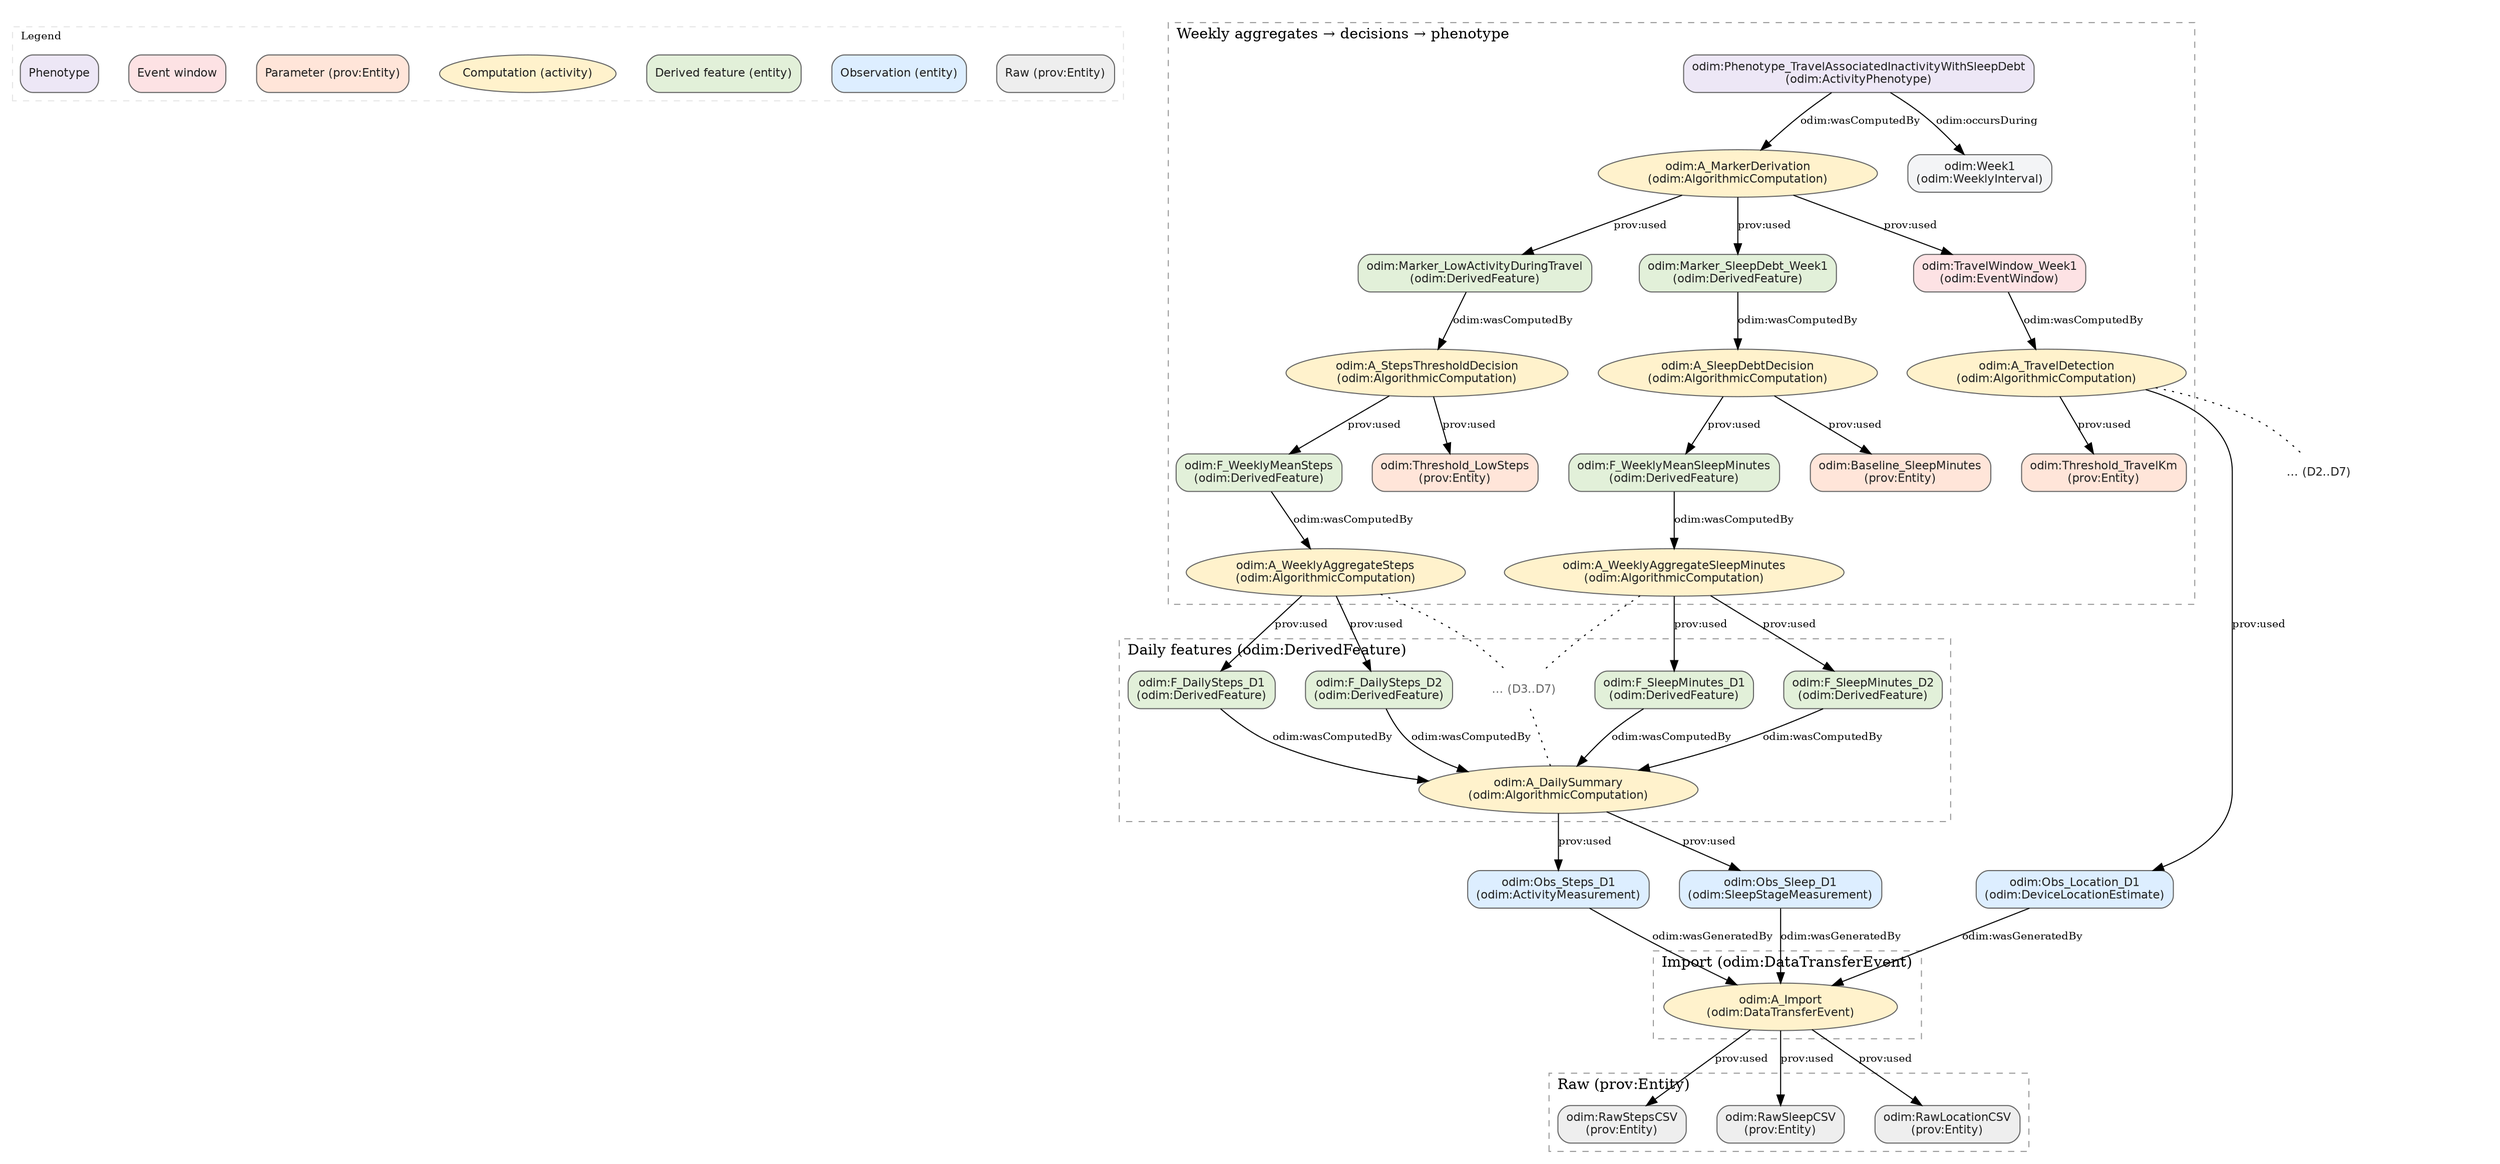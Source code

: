 digraph DemoFlow {
  rankdir=TB;
  splines=true;
  nodesep=0.4;
  ranksep=0.6;
  center=true;

  // Default node styles
  node [fontname="Helvetica", fontsize=11, style="rounded,filled", color="#666666", fontcolor="#222222", fillcolor="white", penwidth=1.0];

  // Define simple styling by type
  subgraph cluster_legend {
    label="Legend"; fontsize=10; color=gray90; style=dashed; labelloc="t"; labeljust="l";
    Lraw   [label="Raw (prov:Entity)", shape=box, fillcolor="#EEEEEE"];
    Lobs   [label="Observation (entity)", shape=box, fillcolor="#DDEEFF"];
    Lfeat  [label="Derived feature (entity)", shape=box, fillcolor="#E2F0D9"];
    Lact   [label="Computation (activity)", shape=ellipse, fillcolor="#FFF2CC"];
    Lparam [label="Parameter (prov:Entity)", shape=box, fillcolor="#FFE5D9"];
    Lwin   [label="Event window", shape=box, fillcolor="#FDE2E4"];
    Lpheno [label="Phenotype", shape=box, fillcolor="#EDE7F6"];
  }

  // Horizontal alignment anchor (invisible point)
  CenterAnchor [shape=point, width=0.01, height=0.01, label="", style=invis];

  // Raw entities (prov:Entity)
  subgraph cluster_raw {
    label="Raw (prov:Entity)"; style=dashed; color=gray60; labelloc="t"; labeljust="l";
    RawSteps [label="odim:RawStepsCSV\n(prov:Entity)", shape=box, fillcolor="#EEEEEE"];
    RawSleep [label="odim:RawSleepCSV\n(prov:Entity)", shape=box, fillcolor="#EEEEEE"];
    RawLoc   [label="odim:RawLocationCSV\n(prov:Entity)", shape=box, fillcolor="#EEEEEE"];
  }

  // Import activity
  subgraph cluster_import {
    label="Import (odim:DataTransferEvent)"; style=dashed; color=gray60; labelloc="t"; labeljust="l";
    Import [label="odim:A_Import\n(odim:DataTransferEvent)", shape=ellipse, fillcolor="#FFF2CC"];
  }

  // Observations (entities)
  subgraph cluster_obs {
    label=""; style=invis; color=gray60;
    ObsSteps [label="odim:Obs_Steps_D1\n(odim:ActivityMeasurement)", shape=box, fillcolor="#DDEEFF"];
    ObsSleep [label="odim:Obs_Sleep_D1\n(odim:SleepStageMeasurement)", shape=box, fillcolor="#DDEEFF"];
    ObsLoc   [label="odim:Obs_Location_D1\n(odim:DeviceLocationEstimate)", shape=box, fillcolor="#DDEEFF"];
    ObsDots  [label="… (D2..D7)", shape=plaintext];
  }

  // Daily computation + features (steps + sleep minutes)
  subgraph cluster_daily {
    label="Daily features (odim:DerivedFeature)"; style=dashed; color=gray60; labelloc="t"; labeljust="l";
    DailyComp [label="odim:A_DailySummary\n(odim:AlgorithmicComputation)", shape=ellipse, fillcolor="#FFF2CC"];
    F1 [label="odim:F_DailySteps_D1\n(odim:DerivedFeature)", shape=box, fillcolor="#E2F0D9"];
    F2 [label="odim:F_DailySteps_D2\n(odim:DerivedFeature)", shape=box, fillcolor="#E2F0D9"];
    FDots [label="… (D3..D7)", shape=plaintext, color="#888888", fontcolor="#666666"];
    SQ1 [label="odim:F_SleepMinutes_D1\n(odim:DerivedFeature)", shape=box, fillcolor="#E2F0D9"];
    SQ2 [label="odim:F_SleepMinutes_D2\n(odim:DerivedFeature)", shape=box, fillcolor="#E2F0D9"];
  }

  // Weekly aggregation + decisions + combined phenotype
  subgraph cluster_weekly {
    label="Weekly aggregates → decisions → phenotype"; style=dashed; color=gray60; labelloc="t"; labeljust="l";
    WeeklySteps [label="odim:A_WeeklyAggregateSteps\n(odim:AlgorithmicComputation)", shape=ellipse, fillcolor="#FFF2CC"];
    MeanSteps [label="odim:F_WeeklyMeanSteps\n(odim:DerivedFeature)", shape=box, fillcolor="#E2F0D9"];
    Thresh [label="odim:Threshold_LowSteps\n(prov:Entity)", shape=box, fillcolor="#FFE5D9"];
    StepsDecision [label="odim:A_StepsThresholdDecision\n(odim:AlgorithmicComputation)", shape=ellipse, fillcolor="#FFF2CC"];
    Marker [label="odim:Marker_LowActivityDuringTravel\n(odim:DerivedFeature)", shape=box, style="rounded,filled", fillcolor="#E2F0D9"];

    WeeklySleep [label="odim:A_WeeklyAggregateSleepMinutes\n(odim:AlgorithmicComputation)", shape=ellipse, fillcolor="#FFF2CC"];
    MeanSleep [label="odim:F_WeeklyMeanSleepMinutes\n(odim:DerivedFeature)", shape=box, fillcolor="#E2F0D9"];
    SleepBaseline [label="odim:Baseline_SleepMinutes\n(prov:Entity)", shape=box, fillcolor="#FFE5D9"];
    SleepDebtDecision [label="odim:A_SleepDebtDecision\n(odim:AlgorithmicComputation)", shape=ellipse, fillcolor="#FFF2CC"];
    SleepDebt [label="odim:Marker_SleepDebt_Week1\n(odim:DerivedFeature)", shape=box, fillcolor="#E2F0D9"];

    Combine [label="odim:A_MarkerDerivation\n(odim:AlgorithmicComputation)", shape=ellipse, fillcolor="#FFF2CC"];
    Phenotype [label="odim:Phenotype_TravelAssociatedInactivityWithSleepDebt\n(odim:ActivityPhenotype)", shape=box, style="rounded,filled", fillcolor="#EDE7F6"];
    Week [label="odim:Week1\n(odim:WeeklyInterval)", shape=box, fillcolor="#F3F4F6"];

    // Travel detection elements placed within weekly cluster
    TravelDetect [label="odim:A_TravelDetection\n(odim:AlgorithmicComputation)", shape=ellipse, fillcolor="#FFF2CC"];
    TravelWin [label="odim:TravelWindow_Week1\n(odim:EventWindow)", shape=box, fillcolor="#FDE2E4"];
    TravelThresh [label="odim:Threshold_TravelKm\n(prov:Entity)", shape=box, fillcolor="#FFE5D9"];
  }

  // Edges with exact predicates
  // Gentle horizontal centering: pull representative nodes toward CenterAnchor (no rank effect)
  CenterAnchor -> Lfeat       [style=invis, constraint=false, weight=10];
  CenterAnchor -> RawSleep    [style=invis, constraint=false, weight=10];
  CenterAnchor -> Import      [style=invis, constraint=false, weight=10];
  CenterAnchor -> DailyComp   [style=invis, constraint=false, weight=10];
  CenterAnchor -> Combine     [style=invis, constraint=false, weight=10];
  // Import used raw files (prov:used: Activity -> Entity)
  Import -> RawSteps [label="prov:used", fontsize=10];
  Import -> RawSleep [label="prov:used", fontsize=10];
  Import -> RawLoc   [label="prov:used", fontsize=10];

  // Observations were generated by Import (odim:wasGeneratedBy: Entity -> Activity)
  ObsSteps -> Import [label="odim:wasGeneratedBy", fontsize=10];
  ObsSleep -> Import [label="odim:wasGeneratedBy", fontsize=10];
  ObsLoc   -> Import [label="odim:wasGeneratedBy", fontsize=10];
  {rank=same; ObsSteps; ObsSleep; ObsLoc;}

  // Daily computation used observations (prov:used)
  DailyComp -> ObsSteps [label="prov:used", fontsize=10];
  DailyComp -> ObsSleep [label="prov:used", fontsize=10];

  // Travel detection from location observations (nodes defined in weekly cluster)
  TravelDetect -> ObsLoc [label="prov:used", fontsize=10];
  TravelDetect -> ObsDots [style=dotted, arrowhead=none];
  TravelDetect -> TravelThresh [label="prov:used", fontsize=10];
  TravelWin -> TravelDetect [label="odim:wasComputedBy", fontsize=10];

  // Daily features were computed by DailyComp (odim:wasComputedBy)
  F1 -> DailyComp [label="odim:wasComputedBy", fontsize=10];
  F2 -> DailyComp [label="odim:wasComputedBy", fontsize=10];
  SQ1 -> DailyComp [label="odim:wasComputedBy", fontsize=10];
  SQ2 -> DailyComp [label="odim:wasComputedBy", fontsize=10];
  FDots -> DailyComp [style=dotted, arrowhead=none];

  // Weekly steps aggregate and decision
  WeeklySteps -> F1 [label="prov:used", fontsize=10];
  WeeklySteps -> F2 [label="prov:used", fontsize=10];
  WeeklySteps -> FDots [style=dotted, arrowhead=none];
  MeanSteps -> WeeklySteps [label="odim:wasComputedBy", fontsize=10];
  StepsDecision -> MeanSteps [label="prov:used", fontsize=10];
  StepsDecision -> Thresh [label="prov:used", fontsize=10];
  Marker -> StepsDecision [label="odim:wasComputedBy", fontsize=10];

  // Weekly sleep minutes aggregate + sleep debt decision
  WeeklySleep -> SQ1 [label="prov:used", fontsize=10];
  WeeklySleep -> SQ2 [label="prov:used", fontsize=10];
  WeeklySleep -> FDots [style=dotted, arrowhead=none];
  MeanSleep -> WeeklySleep [label="odim:wasComputedBy", fontsize=10];
  SleepDebtDecision -> MeanSleep [label="prov:used", fontsize=10];
  SleepDebtDecision -> SleepBaseline [label="prov:used", fontsize=10];
  SleepDebt -> SleepDebtDecision [label="odim:wasComputedBy", fontsize=10];

  // Combined phenotype marker
  Combine -> Marker [label="prov:used", fontsize=10];
  Combine -> SleepDebt [label="prov:used", fontsize=10];
  Combine -> TravelWin [label="prov:used", fontsize=10];
  Phenotype -> Combine [label="odim:wasComputedBy", fontsize=10];
  Phenotype -> Week [label="odim:occursDuring", fontsize=10];
}

